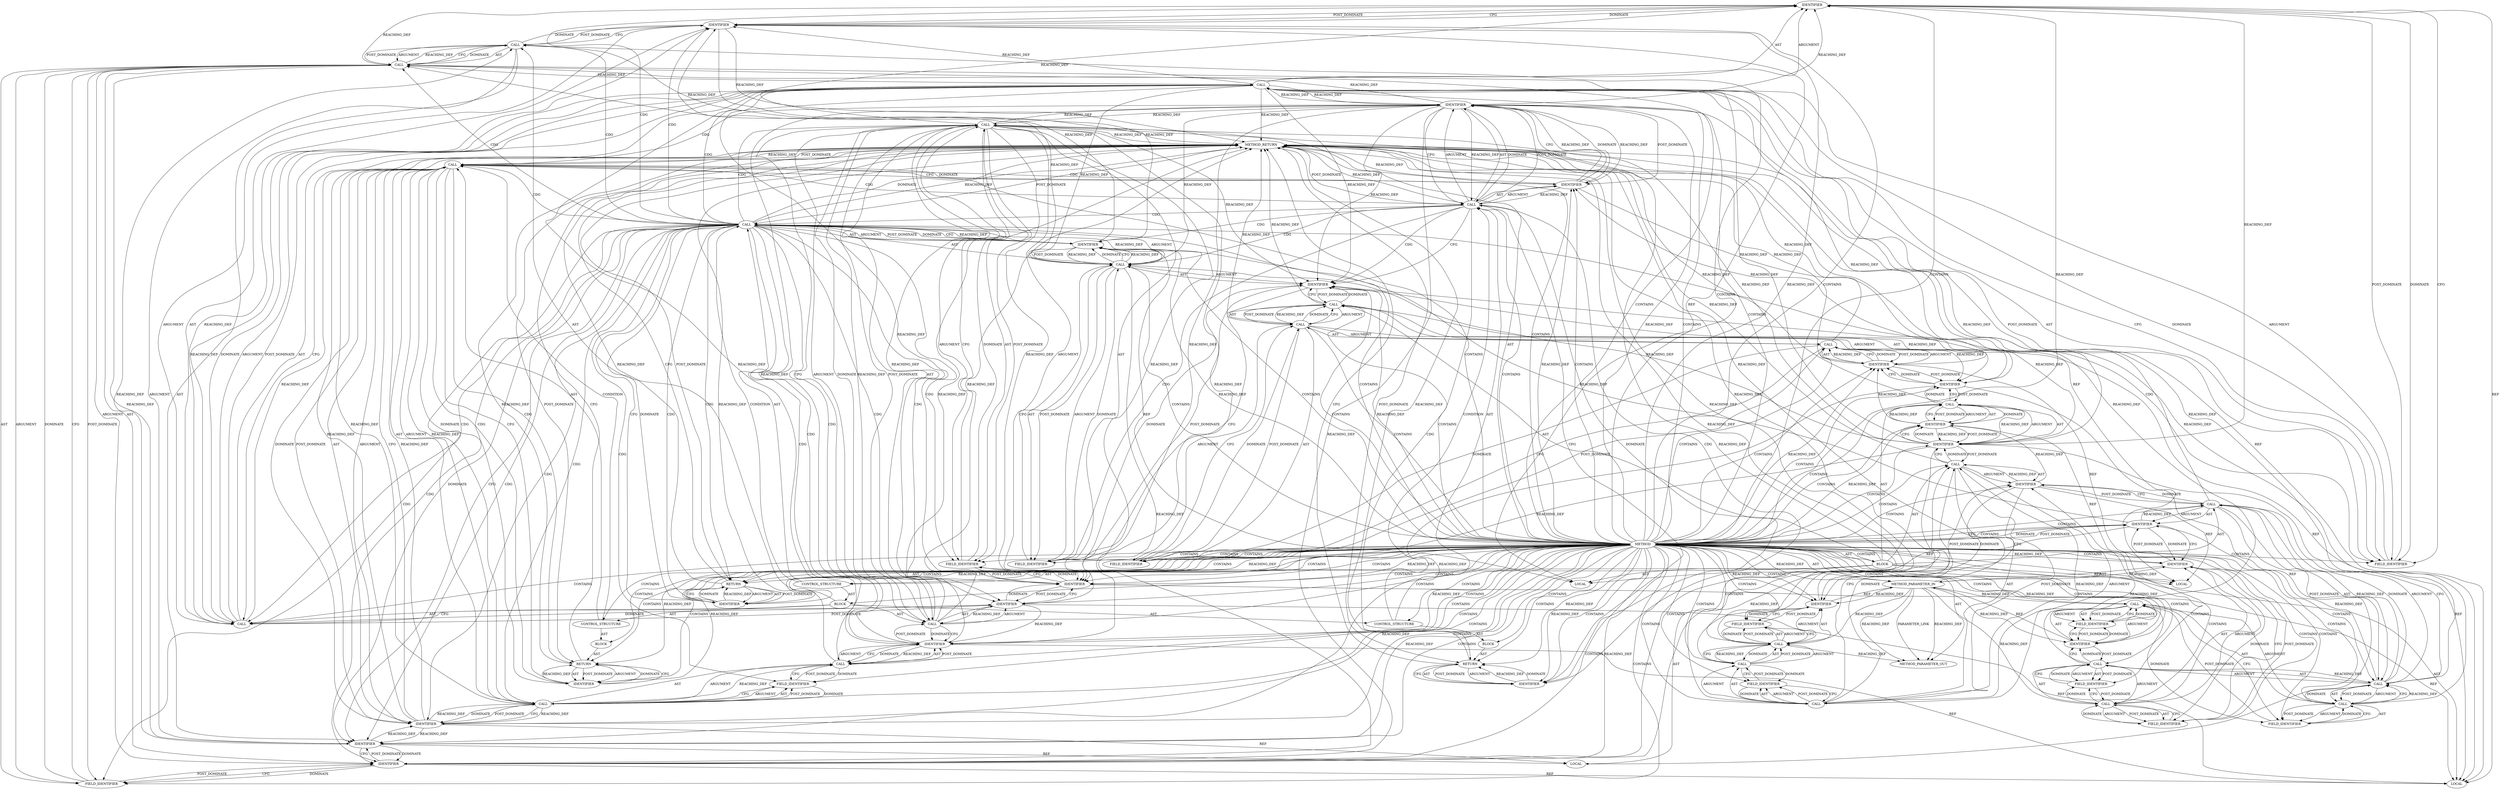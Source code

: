 digraph {
  9596 [label=IDENTIFIER ORDER=1 ARGUMENT_INDEX=1 CODE="skb" COLUMN_NUMBER=10 LINE_NUMBER=441 TYPE_FULL_NAME="sk_buff*" NAME="skb"]
  9602 [label=FIELD_IDENTIFIER ORDER=2 ARGUMENT_INDEX=2 CODE="next" COLUMN_NUMBER=9 LINE_NUMBER=442 CANONICAL_NAME="next"]
  9549 [label=IDENTIFIER ORDER=1 ARGUMENT_INDEX=1 CODE="len" COLUMN_NUMBER=15 LINE_NUMBER=428 TYPE_FULL_NAME="unsigned int" NAME="len"]
  9610 [label=BLOCK ORDER=2 ARGUMENT_INDEX=-1 CODE="<empty>" COLUMN_NUMBER=4 LINE_NUMBER=445 TYPE_FULL_NAME="void"]
  9557 [label=CALL ORDER=1 ARGUMENT_INDEX=1 CODE="strp->stm" COLUMN_NUMBER=40 METHOD_FULL_NAME="<operator>.indirectFieldAccess" LINE_NUMBER=428 TYPE_FULL_NAME="<empty>" DISPATCH_TYPE="STATIC_DISPATCH" SIGNATURE="" NAME="<operator>.indirectFieldAccess"]
  9561 [label=LOCAL ORDER=3 CODE="struct sk_buff* first" COLUMN_NUMBER=17 LINE_NUMBER=429 TYPE_FULL_NAME="sk_buff*" NAME="first"]
  9600 [label=CALL ORDER=2 ARGUMENT_INDEX=2 CODE="skb->next" COLUMN_NUMBER=9 METHOD_FULL_NAME="<operator>.indirectFieldAccess" LINE_NUMBER=442 TYPE_FULL_NAME="<empty>" DISPATCH_TYPE="STATIC_DISPATCH" SIGNATURE="" NAME="<operator>.indirectFieldAccess"]
  9608 [label=FIELD_IDENTIFIER ORDER=2 ARGUMENT_INDEX=2 CODE="seq" COLUMN_NUMBER=7 LINE_NUMBER=444 CANONICAL_NAME="seq"]
  9615 [label=IDENTIFIER ORDER=1 ARGUMENT_INDEX=1 CODE="first" COLUMN_NUMBER=25 LINE_NUMBER=446 TYPE_FULL_NAME="sk_buff*" NAME="first"]
  9546 [label=BLOCK ORDER=2 ARGUMENT_INDEX=-1 CODE="{
	unsigned int len = strp->stm.offset + strp->stm.full_len;
	struct sk_buff *first, *skb;
	u32 seq;

	first = skb_shinfo(strp->anchor)->frag_list;
	skb = first;
	seq = TCP_SKB_CB(first)->seq;

	/* Make sure there's no duplicate data in the queue,
	 * and the decrypted status matches.
	 */
	while (skb->len < len) {
		seq += skb->len;
		len -= skb->len;
		skb = skb->next;

		if (TCP_SKB_CB(skb)->seq != seq)
			return false;
		if (skb_cmp_decrypted(first, skb))
			return false;
	}

	return true;
}" COLUMN_NUMBER=1 LINE_NUMBER=427 TYPE_FULL_NAME="void"]
  9593 [label=CALL ORDER=2 ARGUMENT_INDEX=-1 CODE="len -= skb->len" COLUMN_NUMBER=3 METHOD_FULL_NAME="<operator>.assignmentMinus" LINE_NUMBER=441 TYPE_FULL_NAME="<empty>" DISPATCH_TYPE="STATIC_DISPATCH" SIGNATURE="" NAME="<operator>.assignmentMinus"]
  9590 [label=CALL ORDER=2 ARGUMENT_INDEX=2 CODE="skb->len" COLUMN_NUMBER=10 METHOD_FULL_NAME="<operator>.indirectFieldAccess" LINE_NUMBER=440 TYPE_FULL_NAME="<empty>" DISPATCH_TYPE="STATIC_DISPATCH" SIGNATURE="" NAME="<operator>.indirectFieldAccess"]
  9592 [label=FIELD_IDENTIFIER ORDER=2 ARGUMENT_INDEX=2 CODE="len" COLUMN_NUMBER=10 LINE_NUMBER=440 CANONICAL_NAME="len"]
  9559 [label=FIELD_IDENTIFIER ORDER=2 ARGUMENT_INDEX=2 CODE="stm" COLUMN_NUMBER=40 LINE_NUMBER=428 CANONICAL_NAME="stm"]
  9605 [label=CALL ORDER=1 ARGUMENT_INDEX=1 CODE="TCP_SKB_CB(skb)->seq" COLUMN_NUMBER=7 METHOD_FULL_NAME="<operator>.indirectFieldAccess" LINE_NUMBER=444 TYPE_FULL_NAME="<empty>" DISPATCH_TYPE="STATIC_DISPATCH" SIGNATURE="" NAME="<operator>.indirectFieldAccess"]
  9548 [label=CALL ORDER=2 ARGUMENT_INDEX=-1 CODE="len = strp->stm.offset + strp->stm.full_len" COLUMN_NUMBER=15 METHOD_FULL_NAME="<operator>.assignment" LINE_NUMBER=428 TYPE_FULL_NAME="<empty>" DISPATCH_TYPE="STATIC_DISPATCH" SIGNATURE="" NAME="<operator>.assignment"]
  9620 [label=RETURN ORDER=10 ARGUMENT_INDEX=-1 CODE="return true;" COLUMN_NUMBER=2 LINE_NUMBER=450]
  9544 [label=METHOD COLUMN_NUMBER=1 LINE_NUMBER=426 COLUMN_NUMBER_END=1 IS_EXTERNAL=false SIGNATURE="bool tls_strp_check_queue_ok (tls_strparser*)" NAME="tls_strp_check_queue_ok" AST_PARENT_TYPE="TYPE_DECL" AST_PARENT_FULL_NAME="tls_strp.c:<global>" ORDER=16 CODE="static bool tls_strp_check_queue_ok(struct tls_strparser *strp)
{
	unsigned int len = strp->stm.offset + strp->stm.full_len;
	struct sk_buff *first, *skb;
	u32 seq;

	first = skb_shinfo(strp->anchor)->frag_list;
	skb = first;
	seq = TCP_SKB_CB(first)->seq;

	/* Make sure there's no duplicate data in the queue,
	 * and the decrypted status matches.
	 */
	while (skb->len < len) {
		seq += skb->len;
		len -= skb->len;
		skb = skb->next;

		if (TCP_SKB_CB(skb)->seq != seq)
			return false;
		if (skb_cmp_decrypted(first, skb))
			return false;
	}

	return true;
}" FULL_NAME="tls_strp_check_queue_ok" LINE_NUMBER_END=451 FILENAME="tls_strp.c"]
  9578 [label=CALL ORDER=1 ARGUMENT_INDEX=1 CODE="TCP_SKB_CB(first)" COLUMN_NUMBER=8 METHOD_FULL_NAME="TCP_SKB_CB" LINE_NUMBER=434 TYPE_FULL_NAME="<empty>" DISPATCH_TYPE="STATIC_DISPATCH" SIGNATURE="" NAME="TCP_SKB_CB"]
  9609 [label=IDENTIFIER ORDER=2 ARGUMENT_INDEX=2 CODE="seq" COLUMN_NUMBER=31 LINE_NUMBER=444 TYPE_FULL_NAME="u32" NAME="seq"]
  9601 [label=IDENTIFIER ORDER=1 ARGUMENT_INDEX=1 CODE="skb" COLUMN_NUMBER=9 LINE_NUMBER=442 TYPE_FULL_NAME="sk_buff*" NAME="skb"]
  9577 [label=CALL ORDER=2 ARGUMENT_INDEX=2 CODE="TCP_SKB_CB(first)->seq" COLUMN_NUMBER=8 METHOD_FULL_NAME="<operator>.indirectFieldAccess" LINE_NUMBER=434 TYPE_FULL_NAME="<empty>" DISPATCH_TYPE="STATIC_DISPATCH" SIGNATURE="" NAME="<operator>.indirectFieldAccess"]
  9571 [label=FIELD_IDENTIFIER ORDER=2 ARGUMENT_INDEX=2 CODE="frag_list" COLUMN_NUMBER=10 LINE_NUMBER=432 CANONICAL_NAME="frag_list"]
  9569 [label=IDENTIFIER ORDER=1 ARGUMENT_INDEX=1 CODE="strp" COLUMN_NUMBER=21 LINE_NUMBER=432 TYPE_FULL_NAME="tls_strparser*" NAME="strp"]
  9567 [label=CALL ORDER=1 ARGUMENT_INDEX=1 CODE="skb_shinfo(strp->anchor)" COLUMN_NUMBER=10 METHOD_FULL_NAME="skb_shinfo" LINE_NUMBER=432 TYPE_FULL_NAME="<empty>" DISPATCH_TYPE="STATIC_DISPATCH" SIGNATURE="" NAME="skb_shinfo"]
  9598 [label=CALL ORDER=3 ARGUMENT_INDEX=-1 CODE="skb = skb->next" COLUMN_NUMBER=3 METHOD_FULL_NAME="<operator>.assignment" LINE_NUMBER=442 TYPE_FULL_NAME="<empty>" DISPATCH_TYPE="STATIC_DISPATCH" SIGNATURE="" NAME="<operator>.assignment"]
  9576 [label=IDENTIFIER ORDER=1 ARGUMENT_INDEX=1 CODE="seq" COLUMN_NUMBER=2 LINE_NUMBER=434 TYPE_FULL_NAME="u32" NAME="seq"]
  9606 [label=CALL ORDER=1 ARGUMENT_INDEX=1 CODE="TCP_SKB_CB(skb)" COLUMN_NUMBER=7 METHOD_FULL_NAME="TCP_SKB_CB" LINE_NUMBER=444 TYPE_FULL_NAME="<empty>" DISPATCH_TYPE="STATIC_DISPATCH" SIGNATURE="" NAME="TCP_SKB_CB"]
  9563 [label=LOCAL ORDER=5 CODE="u32 seq" COLUMN_NUMBER=6 LINE_NUMBER=430 TYPE_FULL_NAME="u32" NAME="seq"]
  9575 [label=CALL ORDER=8 ARGUMENT_INDEX=-1 CODE="seq = TCP_SKB_CB(first)->seq" COLUMN_NUMBER=2 METHOD_FULL_NAME="<operator>.assignment" LINE_NUMBER=434 TYPE_FULL_NAME="<empty>" DISPATCH_TYPE="STATIC_DISPATCH" SIGNATURE="" NAME="<operator>.assignment"]
  9617 [label=BLOCK ORDER=2 ARGUMENT_INDEX=-1 CODE="<empty>" COLUMN_NUMBER=4 LINE_NUMBER=447 TYPE_FULL_NAME="void"]
  9580 [label=FIELD_IDENTIFIER ORDER=2 ARGUMENT_INDEX=2 CODE="seq" COLUMN_NUMBER=8 LINE_NUMBER=434 CANONICAL_NAME="seq"]
  9607 [label=IDENTIFIER ORDER=1 ARGUMENT_INDEX=1 CODE="skb" COLUMN_NUMBER=18 LINE_NUMBER=444 TYPE_FULL_NAME="sk_buff*" NAME="skb"]
  9581 [label=CONTROL_STRUCTURE CONTROL_STRUCTURE_TYPE="WHILE" ORDER=9 PARSER_TYPE_NAME="<empty>" ARGUMENT_INDEX=-1 CODE="while (skb->len < len)" COLUMN_NUMBER=2 LINE_NUMBER=439]
  9565 [label=IDENTIFIER ORDER=1 ARGUMENT_INDEX=1 CODE="first" COLUMN_NUMBER=2 LINE_NUMBER=432 TYPE_FULL_NAME="sk_buff*" NAME="first"]
  9555 [label=FIELD_IDENTIFIER ORDER=2 ARGUMENT_INDEX=2 CODE="offset" COLUMN_NUMBER=21 LINE_NUMBER=428 CANONICAL_NAME="offset"]
  9612 [label=IDENTIFIER ORDER=1 ARGUMENT_INDEX=-1 CODE="false" COLUMN_NUMBER=11 LINE_NUMBER=445 TYPE_FULL_NAME="ANY" NAME="false"]
  9554 [label=FIELD_IDENTIFIER ORDER=2 ARGUMENT_INDEX=2 CODE="stm" COLUMN_NUMBER=21 LINE_NUMBER=428 CANONICAL_NAME="stm"]
  9591 [label=IDENTIFIER ORDER=1 ARGUMENT_INDEX=1 CODE="skb" COLUMN_NUMBER=10 LINE_NUMBER=440 TYPE_FULL_NAME="sk_buff*" NAME="skb"]
  9564 [label=CALL ORDER=6 ARGUMENT_INDEX=-1 CODE="first = skb_shinfo(strp->anchor)->frag_list" COLUMN_NUMBER=2 METHOD_FULL_NAME="<operator>.assignment" LINE_NUMBER=432 TYPE_FULL_NAME="<empty>" DISPATCH_TYPE="STATIC_DISPATCH" SIGNATURE="" NAME="<operator>.assignment"]
  9551 [label=CALL ORDER=1 ARGUMENT_INDEX=1 CODE="strp->stm.offset" COLUMN_NUMBER=21 METHOD_FULL_NAME="<operator>.fieldAccess" LINE_NUMBER=428 TYPE_FULL_NAME="<empty>" DISPATCH_TYPE="STATIC_DISPATCH" SIGNATURE="" NAME="<operator>.fieldAccess"]
  9560 [label=FIELD_IDENTIFIER ORDER=2 ARGUMENT_INDEX=2 CODE="full_len" COLUMN_NUMBER=40 LINE_NUMBER=428 CANONICAL_NAME="full_len"]
  9566 [label=CALL ORDER=2 ARGUMENT_INDEX=2 CODE="skb_shinfo(strp->anchor)->frag_list" COLUMN_NUMBER=10 METHOD_FULL_NAME="<operator>.indirectFieldAccess" LINE_NUMBER=432 TYPE_FULL_NAME="<empty>" DISPATCH_TYPE="STATIC_DISPATCH" SIGNATURE="" NAME="<operator>.indirectFieldAccess"]
  9604 [label=CALL ORDER=1 ARGUMENT_INDEX=-1 CODE="TCP_SKB_CB(skb)->seq != seq" COLUMN_NUMBER=7 METHOD_FULL_NAME="<operator>.notEquals" LINE_NUMBER=444 TYPE_FULL_NAME="<empty>" DISPATCH_TYPE="STATIC_DISPATCH" SIGNATURE="" NAME="<operator>.notEquals"]
  9599 [label=IDENTIFIER ORDER=1 ARGUMENT_INDEX=1 CODE="skb" COLUMN_NUMBER=3 LINE_NUMBER=442 TYPE_FULL_NAME="sk_buff*" NAME="skb"]
  9558 [label=IDENTIFIER ORDER=1 ARGUMENT_INDEX=1 CODE="strp" COLUMN_NUMBER=40 LINE_NUMBER=428 TYPE_FULL_NAME="tls_strparser*" NAME="strp"]
  9589 [label=IDENTIFIER ORDER=1 ARGUMENT_INDEX=1 CODE="seq" COLUMN_NUMBER=3 LINE_NUMBER=440 TYPE_FULL_NAME="u32" NAME="seq"]
  9585 [label=FIELD_IDENTIFIER ORDER=2 ARGUMENT_INDEX=2 CODE="len" COLUMN_NUMBER=9 LINE_NUMBER=439 CANONICAL_NAME="len"]
  9611 [label=RETURN ORDER=1 ARGUMENT_INDEX=1 CODE="return false;" COLUMN_NUMBER=4 LINE_NUMBER=445]
  9545 [label=METHOD_PARAMETER_IN ORDER=1 CODE="struct tls_strparser *strp" IS_VARIADIC=false COLUMN_NUMBER=37 LINE_NUMBER=426 TYPE_FULL_NAME="tls_strparser*" EVALUATION_STRATEGY="BY_VALUE" INDEX=1 NAME="strp"]
  9584 [label=IDENTIFIER ORDER=1 ARGUMENT_INDEX=1 CODE="skb" COLUMN_NUMBER=9 LINE_NUMBER=439 TYPE_FULL_NAME="sk_buff*" NAME="skb"]
  9587 [label=BLOCK ORDER=2 ARGUMENT_INDEX=-1 CODE="{
		seq += skb->len;
		len -= skb->len;
		skb = skb->next;

		if (TCP_SKB_CB(skb)->seq != seq)
			return false;
		if (skb_cmp_decrypted(first, skb))
			return false;
	}" COLUMN_NUMBER=25 LINE_NUMBER=439 TYPE_FULL_NAME="void"]
  9572 [label=CALL ORDER=7 ARGUMENT_INDEX=-1 CODE="skb = first" COLUMN_NUMBER=2 METHOD_FULL_NAME="<operator>.assignment" LINE_NUMBER=433 TYPE_FULL_NAME="<empty>" DISPATCH_TYPE="STATIC_DISPATCH" SIGNATURE="" NAME="<operator>.assignment"]
  9614 [label=CALL ORDER=1 ARGUMENT_INDEX=-1 CODE="skb_cmp_decrypted(first, skb)" COLUMN_NUMBER=7 METHOD_FULL_NAME="skb_cmp_decrypted" LINE_NUMBER=446 TYPE_FULL_NAME="<empty>" DISPATCH_TYPE="STATIC_DISPATCH" SIGNATURE="" NAME="skb_cmp_decrypted"]
  9583 [label=CALL ORDER=1 ARGUMENT_INDEX=1 CODE="skb->len" COLUMN_NUMBER=9 METHOD_FULL_NAME="<operator>.indirectFieldAccess" LINE_NUMBER=439 TYPE_FULL_NAME="<empty>" DISPATCH_TYPE="STATIC_DISPATCH" SIGNATURE="" NAME="<operator>.indirectFieldAccess"]
  9573 [label=IDENTIFIER ORDER=1 ARGUMENT_INDEX=1 CODE="skb" COLUMN_NUMBER=2 LINE_NUMBER=433 TYPE_FULL_NAME="sk_buff*" NAME="skb"]
  9547 [label=LOCAL ORDER=1 CODE="unsigned int len" COLUMN_NUMBER=15 LINE_NUMBER=428 TYPE_FULL_NAME="unsigned int" NAME="len"]
  9594 [label=IDENTIFIER ORDER=1 ARGUMENT_INDEX=1 CODE="len" COLUMN_NUMBER=3 LINE_NUMBER=441 TYPE_FULL_NAME="unsigned int" NAME="len"]
  9618 [label=RETURN ORDER=1 ARGUMENT_INDEX=1 CODE="return false;" COLUMN_NUMBER=4 LINE_NUMBER=447]
  9553 [label=IDENTIFIER ORDER=1 ARGUMENT_INDEX=1 CODE="strp" COLUMN_NUMBER=21 LINE_NUMBER=428 TYPE_FULL_NAME="tls_strparser*" NAME="strp"]
  9579 [label=IDENTIFIER ORDER=1 ARGUMENT_INDEX=1 CODE="first" COLUMN_NUMBER=19 LINE_NUMBER=434 TYPE_FULL_NAME="sk_buff*" NAME="first"]
  9570 [label=FIELD_IDENTIFIER ORDER=2 ARGUMENT_INDEX=2 CODE="anchor" COLUMN_NUMBER=21 LINE_NUMBER=432 CANONICAL_NAME="anchor"]
  9552 [label=CALL ORDER=1 ARGUMENT_INDEX=1 CODE="strp->stm" COLUMN_NUMBER=21 METHOD_FULL_NAME="<operator>.indirectFieldAccess" LINE_NUMBER=428 TYPE_FULL_NAME="<empty>" DISPATCH_TYPE="STATIC_DISPATCH" SIGNATURE="" NAME="<operator>.indirectFieldAccess"]
  9586 [label=IDENTIFIER ORDER=2 ARGUMENT_INDEX=2 CODE="len" COLUMN_NUMBER=20 LINE_NUMBER=439 TYPE_FULL_NAME="unsigned int" NAME="len"]
  9595 [label=CALL ORDER=2 ARGUMENT_INDEX=2 CODE="skb->len" COLUMN_NUMBER=10 METHOD_FULL_NAME="<operator>.indirectFieldAccess" LINE_NUMBER=441 TYPE_FULL_NAME="<empty>" DISPATCH_TYPE="STATIC_DISPATCH" SIGNATURE="" NAME="<operator>.indirectFieldAccess"]
  9597 [label=FIELD_IDENTIFIER ORDER=2 ARGUMENT_INDEX=2 CODE="len" COLUMN_NUMBER=10 LINE_NUMBER=441 CANONICAL_NAME="len"]
  9621 [label=IDENTIFIER ORDER=1 ARGUMENT_INDEX=-1 CODE="true" COLUMN_NUMBER=9 LINE_NUMBER=450 TYPE_FULL_NAME="ANY" NAME="true"]
  9619 [label=IDENTIFIER ORDER=1 ARGUMENT_INDEX=-1 CODE="false" COLUMN_NUMBER=11 LINE_NUMBER=447 TYPE_FULL_NAME="ANY" NAME="false"]
  9568 [label=CALL ORDER=1 ARGUMENT_INDEX=1 CODE="strp->anchor" COLUMN_NUMBER=21 METHOD_FULL_NAME="<operator>.indirectFieldAccess" LINE_NUMBER=432 TYPE_FULL_NAME="<empty>" DISPATCH_TYPE="STATIC_DISPATCH" SIGNATURE="" NAME="<operator>.indirectFieldAccess"]
  9613 [label=CONTROL_STRUCTURE CONTROL_STRUCTURE_TYPE="IF" ORDER=5 PARSER_TYPE_NAME="CASTIfStatement" ARGUMENT_INDEX=-1 CODE="if (skb_cmp_decrypted(first, skb))" COLUMN_NUMBER=3 LINE_NUMBER=446]
  9622 [label=METHOD_RETURN ORDER=3 CODE="RET" COLUMN_NUMBER=1 LINE_NUMBER=426 TYPE_FULL_NAME="bool" EVALUATION_STRATEGY="BY_VALUE"]
  9582 [label=CALL ORDER=1 ARGUMENT_INDEX=-1 CODE="skb->len < len" COLUMN_NUMBER=9 METHOD_FULL_NAME="<operator>.lessThan" LINE_NUMBER=439 TYPE_FULL_NAME="<empty>" DISPATCH_TYPE="STATIC_DISPATCH" SIGNATURE="" NAME="<operator>.lessThan"]
  9574 [label=IDENTIFIER ORDER=2 ARGUMENT_INDEX=2 CODE="first" COLUMN_NUMBER=8 LINE_NUMBER=433 TYPE_FULL_NAME="sk_buff*" NAME="first"]
  9562 [label=LOCAL ORDER=4 CODE="struct sk_buff* skb" COLUMN_NUMBER=25 LINE_NUMBER=429 TYPE_FULL_NAME="sk_buff*" NAME="skb"]
  9556 [label=CALL ORDER=2 ARGUMENT_INDEX=2 CODE="strp->stm.full_len" COLUMN_NUMBER=40 METHOD_FULL_NAME="<operator>.fieldAccess" LINE_NUMBER=428 TYPE_FULL_NAME="<empty>" DISPATCH_TYPE="STATIC_DISPATCH" SIGNATURE="" NAME="<operator>.fieldAccess"]
  9616 [label=IDENTIFIER ORDER=2 ARGUMENT_INDEX=2 CODE="skb" COLUMN_NUMBER=32 LINE_NUMBER=446 TYPE_FULL_NAME="sk_buff*" NAME="skb"]
  21533 [label=METHOD_PARAMETER_OUT ORDER=1 CODE="struct tls_strparser *strp" IS_VARIADIC=false COLUMN_NUMBER=37 LINE_NUMBER=426 TYPE_FULL_NAME="tls_strparser*" EVALUATION_STRATEGY="BY_VALUE" INDEX=1 NAME="strp"]
  9603 [label=CONTROL_STRUCTURE CONTROL_STRUCTURE_TYPE="IF" ORDER=4 PARSER_TYPE_NAME="CASTIfStatement" ARGUMENT_INDEX=-1 CODE="if (TCP_SKB_CB(skb)->seq != seq)" COLUMN_NUMBER=3 LINE_NUMBER=444]
  9550 [label=CALL ORDER=2 ARGUMENT_INDEX=2 CODE="strp->stm.offset + strp->stm.full_len" COLUMN_NUMBER=21 METHOD_FULL_NAME="<operator>.addition" LINE_NUMBER=428 TYPE_FULL_NAME="<empty>" DISPATCH_TYPE="STATIC_DISPATCH" SIGNATURE="" NAME="<operator>.addition"]
  9588 [label=CALL ORDER=1 ARGUMENT_INDEX=-1 CODE="seq += skb->len" COLUMN_NUMBER=3 METHOD_FULL_NAME="<operator>.assignmentPlus" LINE_NUMBER=440 TYPE_FULL_NAME="<empty>" DISPATCH_TYPE="STATIC_DISPATCH" SIGNATURE="" NAME="<operator>.assignmentPlus"]
  9591 -> 9589 [label=POST_DOMINATE ]
  9582 -> 9598 [label=CDG ]
  9607 -> 9606 [label=CFG ]
  9589 -> 9588 [label=REACHING_DEF VARIABLE="seq"]
  9544 -> 9590 [label=CONTAINS ]
  9593 -> 9595 [label=ARGUMENT ]
  9587 -> 9593 [label=AST ]
  9544 -> 9545 [label=REACHING_DEF VARIABLE=""]
  9582 -> 9606 [label=CDG ]
  9579 -> 9622 [label=REACHING_DEF VARIABLE="first"]
  9572 -> 9576 [label=DOMINATE ]
  9607 -> 9606 [label=DOMINATE ]
  9616 -> 9583 [label=REACHING_DEF VARIABLE="skb"]
  9546 -> 9562 [label=AST ]
  9618 -> 9622 [label=REACHING_DEF VARIABLE="<RET>"]
  9577 -> 9576 [label=REACHING_DEF VARIABLE="TCP_SKB_CB(first)->seq"]
  9604 -> 9616 [label=CDG ]
  9544 -> 9582 [label=CONTAINS ]
  9582 -> 9593 [label=CDG ]
  9589 -> 9563 [label=REF ]
  9544 -> 9546 [label=AST ]
  9593 -> 9594 [label=ARGUMENT ]
  9600 -> 9602 [label=AST ]
  9587 -> 9603 [label=AST ]
  9608 -> 9606 [label=POST_DOMINATE ]
  9544 -> 9611 [label=REACHING_DEF VARIABLE=""]
  9600 -> 9622 [label=REACHING_DEF VARIABLE="skb->next"]
  9557 -> 9559 [label=ARGUMENT ]
  9553 -> 9545 [label=REF ]
  9583 -> 9584 [label=AST ]
  9551 -> 9552 [label=ARGUMENT ]
  9544 -> 9598 [label=CONTAINS ]
  9544 -> 9620 [label=CONTAINS ]
  9551 -> 9558 [label=CFG ]
  9569 -> 9545 [label=REF ]
  9614 -> 9583 [label=CDG ]
  9568 -> 9570 [label=POST_DOMINATE ]
  9544 -> 9613 [label=CONTAINS ]
  9616 -> 9614 [label=CFG ]
  9584 -> 9575 [label=POST_DOMINATE ]
  9589 -> 9591 [label=CFG ]
  9567 -> 9568 [label=AST ]
  9600 -> 9602 [label=POST_DOMINATE ]
  9566 -> 9564 [label=CFG ]
  9602 -> 9600 [label=CFG ]
  9582 -> 9600 [label=CDG ]
  9598 -> 9600 [label=AST ]
  9611 -> 9612 [label=AST ]
  9553 -> 9549 [label=POST_DOMINATE ]
  9544 -> 9622 [label=AST ]
  9544 -> 9606 [label=CONTAINS ]
  9580 -> 9578 [label=POST_DOMINATE ]
  9578 -> 9579 [label=POST_DOMINATE ]
  9604 -> 9609 [label=POST_DOMINATE ]
  9555 -> 9551 [label=CFG ]
  9590 -> 9596 [label=REACHING_DEF VARIABLE="skb->len"]
  9594 -> 9547 [label=REF ]
  9600 -> 9598 [label=CFG ]
  9579 -> 9561 [label=REF ]
  9583 -> 9586 [label=DOMINATE ]
  9577 -> 9575 [label=REACHING_DEF VARIABLE="TCP_SKB_CB(first)->seq"]
  9582 -> 9594 [label=CDG ]
  9615 -> 9616 [label=CFG ]
  9582 -> 9609 [label=CDG ]
  9596 -> 9594 [label=POST_DOMINATE ]
  9582 -> 9590 [label=CDG ]
  9568 -> 9567 [label=CFG ]
  9582 -> 9586 [label=POST_DOMINATE ]
  9575 -> 9576 [label=AST ]
  9606 -> 9608 [label=CFG ]
  9573 -> 9590 [label=REACHING_DEF VARIABLE="skb"]
  9603 -> 9604 [label=AST ]
  9618 -> 9619 [label=AST ]
  9544 -> 9593 [label=CONTAINS ]
  9595 -> 9597 [label=ARGUMENT ]
  9544 -> 9619 [label=CONTAINS ]
  9594 -> 9593 [label=REACHING_DEF VARIABLE="len"]
  9591 -> 9592 [label=CFG ]
  9600 -> 9601 [label=ARGUMENT ]
  9583 -> 9584 [label=ARGUMENT ]
  9557 -> 9559 [label=AST ]
  9548 -> 9550 [label=POST_DOMINATE ]
  9584 -> 9585 [label=DOMINATE ]
  9590 -> 9588 [label=REACHING_DEF VARIABLE="skb->len"]
  9557 -> 9558 [label=ARGUMENT ]
  9564 -> 9566 [label=AST ]
  9568 -> 9569 [label=AST ]
  9612 -> 9611 [label=DOMINATE ]
  9544 -> 9586 [label=CONTAINS ]
  9544 -> 9609 [label=CONTAINS ]
  9588 -> 9622 [label=REACHING_DEF VARIABLE="seq += skb->len"]
  9544 -> 9595 [label=CONTAINS ]
  9613 -> 9614 [label=AST ]
  9579 -> 9615 [label=REACHING_DEF VARIABLE="first"]
  9600 -> 9598 [label=DOMINATE ]
  9548 -> 9549 [label=ARGUMENT ]
  9616 -> 9600 [label=REACHING_DEF VARIABLE="skb"]
  9622 -> 9618 [label=POST_DOMINATE ]
  9554 -> 9552 [label=CFG ]
  9579 -> 9578 [label=REACHING_DEF VARIABLE="first"]
  9564 -> 9566 [label=POST_DOMINATE ]
  9578 -> 9622 [label=REACHING_DEF VARIABLE="TCP_SKB_CB(first)"]
  9621 -> 9620 [label=CFG ]
  9576 -> 9563 [label=REF ]
  9607 -> 9562 [label=REF ]
  9576 -> 9579 [label=CFG ]
  9589 -> 9591 [label=DOMINATE ]
  9614 -> 9586 [label=CDG ]
  9582 -> 9622 [label=REACHING_DEF VARIABLE="skb->len < len"]
  9583 -> 9586 [label=CFG ]
  9544 -> 9567 [label=CONTAINS ]
  9614 -> 9585 [label=CDG ]
  9578 -> 9579 [label=ARGUMENT ]
  9577 -> 9580 [label=POST_DOMINATE ]
  9548 -> 9565 [label=CFG ]
  9585 -> 9583 [label=DOMINATE ]
  9590 -> 9591 [label=ARGUMENT ]
  9560 -> 9557 [label=POST_DOMINATE ]
  9567 -> 9622 [label=REACHING_DEF VARIABLE="skb_shinfo(strp->anchor)"]
  9601 -> 9599 [label=POST_DOMINATE ]
  9544 -> 9564 [label=CONTAINS ]
  9546 -> 9561 [label=AST ]
  9556 -> 9557 [label=AST ]
  9590 -> 9588 [label=CFG ]
  9598 -> 9599 [label=ARGUMENT ]
  9581 -> 9582 [label=CONDITION ]
  9582 -> 9595 [label=CDG ]
  9569 -> 9565 [label=POST_DOMINATE ]
  9582 -> 9621 [label=CFG ]
  9544 -> 21533 [label=AST ]
  9572 -> 9574 [label=POST_DOMINATE ]
  9566 -> 9564 [label=DOMINATE ]
  9556 -> 9560 [label=AST ]
  9544 -> 9559 [label=CONTAINS ]
  9586 -> 9582 [label=DOMINATE ]
  9578 -> 9580 [label=CFG ]
  9582 -> 9589 [label=DOMINATE ]
  9616 -> 9614 [label=REACHING_DEF VARIABLE="skb"]
  9556 -> 9560 [label=ARGUMENT ]
  9544 -> 9576 [label=CONTAINS ]
  9597 -> 9596 [label=POST_DOMINATE ]
  9544 -> 9555 [label=CONTAINS ]
  9544 -> 9574 [label=REACHING_DEF VARIABLE=""]
  9581 -> 9587 [label=AST ]
  9613 -> 9614 [label=CONDITION ]
  9544 -> 9596 [label=REACHING_DEF VARIABLE=""]
  9544 -> 9569 [label=CONTAINS ]
  9550 -> 9622 [label=REACHING_DEF VARIABLE="strp->stm.offset + strp->stm.full_len"]
  9605 -> 9606 [label=ARGUMENT ]
  9544 -> 9592 [label=CONTAINS ]
  9600 -> 9616 [label=REACHING_DEF VARIABLE="skb->next"]
  9545 -> 21533 [label=REACHING_DEF VARIABLE="strp"]
  9545 -> 21533 [label=REACHING_DEF VARIABLE="strp"]
  9548 -> 9565 [label=DOMINATE ]
  9572 -> 9622 [label=REACHING_DEF VARIABLE="skb = first"]
  9544 -> 9548 [label=CONTAINS ]
  9544 -> 9554 [label=CONTAINS ]
  9596 -> 9597 [label=DOMINATE ]
  9600 -> 9591 [label=REACHING_DEF VARIABLE="skb->next"]
  9605 -> 9609 [label=DOMINATE ]
  9545 -> 9568 [label=REACHING_DEF VARIABLE="strp"]
  9564 -> 9573 [label=CFG ]
  9614 -> 9618 [label=CDG ]
  9596 -> 9597 [label=CFG ]
  9573 -> 9574 [label=CFG ]
  9604 -> 9605 [label=ARGUMENT ]
  9544 -> 9597 [label=CONTAINS ]
  9622 -> 9620 [label=POST_DOMINATE ]
  9552 -> 9554 [label=AST ]
  9546 -> 9563 [label=AST ]
  9545 -> 9552 [label=REACHING_DEF VARIABLE="strp"]
  9595 -> 9601 [label=REACHING_DEF VARIABLE="skb->len"]
  9605 -> 9609 [label=CFG ]
  9574 -> 9573 [label=POST_DOMINATE ]
  9614 -> 9616 [label=ARGUMENT ]
  9582 -> 9605 [label=CDG ]
  9579 -> 9578 [label=CFG ]
  9544 -> 9621 [label=REACHING_DEF VARIABLE=""]
  9549 -> 9548 [label=REACHING_DEF VARIABLE="len"]
  9601 -> 9602 [label=DOMINATE ]
  9546 -> 9581 [label=AST ]
  9577 -> 9580 [label=AST ]
  9594 -> 9588 [label=POST_DOMINATE ]
  9545 -> 9569 [label=REACHING_DEF VARIABLE="strp"]
  9582 -> 9597 [label=CDG ]
  9621 -> 9620 [label=DOMINATE ]
  9583 -> 9585 [label=AST ]
  9556 -> 9550 [label=CFG ]
  9619 -> 9618 [label=REACHING_DEF VARIABLE="false"]
  9544 -> 9616 [label=CONTAINS ]
  9573 -> 9596 [label=REACHING_DEF VARIABLE="skb"]
  9595 -> 9583 [label=REACHING_DEF VARIABLE="skb->len"]
  9555 -> 9552 [label=POST_DOMINATE ]
  9604 -> 9622 [label=REACHING_DEF VARIABLE="TCP_SKB_CB(skb)->seq != seq"]
  9594 -> 9586 [label=REACHING_DEF VARIABLE="len"]
  9622 -> 9614 [label=POST_DOMINATE ]
  9612 -> 9611 [label=CFG ]
  9554 -> 9553 [label=POST_DOMINATE ]
  9544 -> 9549 [label=DOMINATE ]
  9568 -> 21533 [label=REACHING_DEF VARIABLE="strp->anchor"]
  9549 -> 9553 [label=CFG ]
  9598 -> 9599 [label=AST ]
  9569 -> 9570 [label=DOMINATE ]
  9619 -> 9618 [label=DOMINATE ]
  9552 -> 9554 [label=ARGUMENT ]
  9590 -> 9591 [label=AST ]
  9544 -> 9605 [label=CONTAINS ]
  9544 -> 9571 [label=CONTAINS ]
  9551 -> 9552 [label=AST ]
  9550 -> 9556 [label=ARGUMENT ]
  9545 -> 9557 [label=REACHING_DEF VARIABLE="strp"]
  9544 -> 9616 [label=REACHING_DEF VARIABLE=""]
  9597 -> 9595 [label=CFG ]
  9566 -> 9571 [label=AST ]
  9544 -> 9551 [label=CONTAINS ]
  9544 -> 9565 [label=CONTAINS ]
  9544 -> 9603 [label=CONTAINS ]
  9614 -> 9615 [label=AST ]
  9605 -> 9609 [label=REACHING_DEF VARIABLE="TCP_SKB_CB(skb)->seq"]
  9549 -> 9544 [label=POST_DOMINATE ]
  9546 -> 9548 [label=AST ]
  9588 -> 9594 [label=CFG ]
  9573 -> 9574 [label=DOMINATE ]
  9590 -> 9592 [label=POST_DOMINATE ]
  9559 -> 9558 [label=POST_DOMINATE ]
  9606 -> 9607 [label=AST ]
  9544 -> 9570 [label=CONTAINS ]
  9595 -> 9593 [label=DOMINATE ]
  9544 -> 9587 [label=CONTAINS ]
  9566 -> 9567 [label=ARGUMENT ]
  9587 -> 9598 [label=AST ]
  9577 -> 9622 [label=REACHING_DEF VARIABLE="TCP_SKB_CB(first)->seq"]
  9556 -> 9550 [label=REACHING_DEF VARIABLE="strp->stm.full_len"]
  9544 -> 9607 [label=REACHING_DEF VARIABLE=""]
  9546 -> 9547 [label=AST ]
  9572 -> 9573 [label=AST ]
  9551 -> 9550 [label=REACHING_DEF VARIABLE="strp->stm.offset"]
  9566 -> 9567 [label=AST ]
  9544 -> 9586 [label=REACHING_DEF VARIABLE=""]
  9582 -> 9583 [label=AST ]
  9558 -> 9559 [label=DOMINATE ]
  9551 -> 9555 [label=ARGUMENT ]
  9599 -> 9601 [label=CFG ]
  9544 -> 9601 [label=CONTAINS ]
  9616 -> 9590 [label=REACHING_DEF VARIABLE="skb"]
  9544 -> 9615 [label=REACHING_DEF VARIABLE=""]
  9573 -> 9583 [label=REACHING_DEF VARIABLE="skb"]
  9611 -> 9622 [label=REACHING_DEF VARIABLE="<RET>"]
  9544 -> 9585 [label=CONTAINS ]
  9546 -> 9564 [label=AST ]
  9579 -> 9576 [label=POST_DOMINATE ]
  9544 -> 9575 [label=CONTAINS ]
  9559 -> 9557 [label=CFG ]
  9583 -> 9582 [label=REACHING_DEF VARIABLE="skb->len"]
  9544 -> 9591 [label=REACHING_DEF VARIABLE=""]
  9564 -> 9566 [label=ARGUMENT ]
  9544 -> 9546 [label=CONTAINS ]
  9568 -> 9570 [label=AST ]
  9604 -> 9612 [label=CFG ]
  9544 -> 9611 [label=CONTAINS ]
  9599 -> 9562 [label=REF ]
  9584 -> 9585 [label=CFG ]
  9565 -> 9574 [label=REACHING_DEF VARIABLE="first"]
  9572 -> 9574 [label=ARGUMENT ]
  9546 -> 9572 [label=AST ]
  9576 -> 9589 [label=REACHING_DEF VARIABLE="seq"]
  9577 -> 9575 [label=DOMINATE ]
  9587 -> 9588 [label=AST ]
  9548 -> 9622 [label=REACHING_DEF VARIABLE="len = strp->stm.offset + strp->stm.full_len"]
  9600 -> 9599 [label=REACHING_DEF VARIABLE="skb->next"]
  9600 -> 9599 [label=REACHING_DEF VARIABLE="skb->next"]
  9617 -> 9618 [label=AST ]
  9604 -> 9612 [label=DOMINATE ]
  9568 -> 9570 [label=ARGUMENT ]
  9604 -> 9609 [label=ARGUMENT ]
  9559 -> 9557 [label=DOMINATE ]
  9604 -> 9615 [label=CFG ]
  9598 -> 9600 [label=ARGUMENT ]
  9545 -> 21533 [label=PARAMETER_LINK ]
  9606 -> 9607 [label=POST_DOMINATE ]
  9544 -> 9600 [label=CONTAINS ]
  9605 -> 9608 [label=ARGUMENT ]
  9575 -> 9584 [label=DOMINATE ]
  9544 -> 9610 [label=CONTAINS ]
  9544 -> 9588 [label=CONTAINS ]
  9614 -> 9584 [label=CDG ]
  9578 -> 9579 [label=AST ]
  9604 -> 9605 [label=AST ]
  9575 -> 9584 [label=CFG ]
  9571 -> 9567 [label=POST_DOMINATE ]
  9544 -> 9553 [label=CONTAINS ]
  9600 -> 9602 [label=ARGUMENT ]
  9548 -> 9549 [label=AST ]
  9564 -> 9565 [label=AST ]
  9544 -> 9545 [label=AST ]
  9550 -> 9549 [label=REACHING_DEF VARIABLE="strp->stm.offset + strp->stm.full_len"]
  9588 -> 9590 [label=AST ]
  9544 -> 9566 [label=CONTAINS ]
  9560 -> 9556 [label=DOMINATE ]
  9544 -> 9553 [label=REACHING_DEF VARIABLE=""]
  9614 -> 9619 [label=DOMINATE ]
  9605 -> 9622 [label=REACHING_DEF VARIABLE="TCP_SKB_CB(skb)->seq"]
  9621 -> 9620 [label=REACHING_DEF VARIABLE="true"]
  9566 -> 9565 [label=REACHING_DEF VARIABLE="skb_shinfo(strp->anchor)->frag_list"]
  9588 -> 9590 [label=ARGUMENT ]
  9619 -> 9618 [label=CFG ]
  9599 -> 9601 [label=DOMINATE ]
  9614 -> 9582 [label=CDG ]
  9622 -> 9611 [label=POST_DOMINATE ]
  9568 -> 9622 [label=REACHING_DEF VARIABLE="strp->anchor"]
  9568 -> 9567 [label=REACHING_DEF VARIABLE="strp->anchor"]
  9611 -> 9612 [label=ARGUMENT ]
  9570 -> 9568 [label=CFG ]
  9544 -> 9596 [label=CONTAINS ]
  9564 -> 9573 [label=DOMINATE ]
  9616 -> 9615 [label=POST_DOMINATE ]
  9574 -> 9573 [label=REACHING_DEF VARIABLE="first"]
  9544 -> 9580 [label=CONTAINS ]
  9544 -> 9601 [label=REACHING_DEF VARIABLE=""]
  9616 -> 9584 [label=REACHING_DEF VARIABLE="skb"]
  9544 -> 9558 [label=REACHING_DEF VARIABLE=""]
  9610 -> 9611 [label=AST ]
  9576 -> 9575 [label=REACHING_DEF VARIABLE="seq"]
  9567 -> 9571 [label=DOMINATE ]
  9552 -> 9554 [label=POST_DOMINATE ]
  9583 -> 9591 [label=REACHING_DEF VARIABLE="skb->len"]
  9606 -> 9608 [label=DOMINATE ]
  9574 -> 9572 [label=DOMINATE ]
  9568 -> 9567 [label=DOMINATE ]
  9590 -> 9595 [label=REACHING_DEF VARIABLE="skb->len"]
  9544 -> 9614 [label=CONTAINS ]
  9549 -> 9547 [label=REF ]
  9582 -> 9608 [label=CDG ]
  9551 -> 9558 [label=DOMINATE ]
  9567 -> 9568 [label=POST_DOMINATE ]
  9586 -> 9594 [label=REACHING_DEF VARIABLE="len"]
  9600 -> 9601 [label=REACHING_DEF VARIABLE="skb->next"]
  9574 -> 9572 [label=REACHING_DEF VARIABLE="first"]
  9576 -> 9579 [label=DOMINATE ]
  9603 -> 9604 [label=CONDITION ]
  9566 -> 9622 [label=REACHING_DEF VARIABLE="skb_shinfo(strp->anchor)->frag_list"]
  9582 -> 9622 [label=DOMINATE ]
  9566 -> 9564 [label=REACHING_DEF VARIABLE="skb_shinfo(strp->anchor)->frag_list"]
  9580 -> 9577 [label=CFG ]
  9582 -> 9592 [label=CDG ]
  9595 -> 9597 [label=POST_DOMINATE ]
  9573 -> 9572 [label=REACHING_DEF VARIABLE="skb"]
  9544 -> 9569 [label=REACHING_DEF VARIABLE=""]
  9576 -> 9572 [label=POST_DOMINATE ]
  9544 -> 9572 [label=CONTAINS ]
  9616 -> 9601 [label=REACHING_DEF VARIABLE="skb"]
  9615 -> 9616 [label=REACHING_DEF VARIABLE="first"]
  9558 -> 9559 [label=CFG ]
  9578 -> 9580 [label=DOMINATE ]
  9605 -> 9606 [label=REACHING_DEF VARIABLE="TCP_SKB_CB(skb)->seq"]
  9544 -> 9579 [label=REACHING_DEF VARIABLE=""]
  9620 -> 9622 [label=REACHING_DEF VARIABLE="<RET>"]
  9552 -> 9555 [label=DOMINATE ]
  9620 -> 9622 [label=CFG ]
  9545 -> 9558 [label=REACHING_DEF VARIABLE="strp"]
  9557 -> 9560 [label=CFG ]
  9544 -> 9557 [label=CONTAINS ]
  9577 -> 9578 [label=ARGUMENT ]
  9614 -> 9619 [label=CFG ]
  9544 -> 9549 [label=CFG ]
  9573 -> 9601 [label=REACHING_DEF VARIABLE="skb"]
  9593 -> 9599 [label=CFG ]
  9595 -> 9593 [label=CFG ]
  9550 -> 9548 [label=REACHING_DEF VARIABLE="strp->stm.offset + strp->stm.full_len"]
  9548 -> 9550 [label=ARGUMENT ]
  9609 -> 9604 [label=CFG ]
  9544 -> 9552 [label=CONTAINS ]
  9557 -> 9560 [label=DOMINATE ]
  9544 -> 9560 [label=CONTAINS ]
  9544 -> 9618 [label=REACHING_DEF VARIABLE=""]
  9551 -> 9555 [label=AST ]
  9575 -> 9577 [label=ARGUMENT ]
  9599 -> 9598 [label=REACHING_DEF VARIABLE="skb"]
  9595 -> 9622 [label=REACHING_DEF VARIABLE="skb->len"]
  9590 -> 9592 [label=AST ]
  9604 -> 9612 [label=CDG ]
  9582 -> 9589 [label=CFG ]
  9586 -> 9547 [label=REF ]
  9622 -> 9604 [label=POST_DOMINATE ]
  9614 -> 9616 [label=AST ]
  9607 -> 9622 [label=REACHING_DEF VARIABLE="skb"]
  9604 -> 9609 [label=AST ]
  9607 -> 9598 [label=POST_DOMINATE ]
  9556 -> 9550 [label=DOMINATE ]
  9615 -> 9622 [label=REACHING_DEF VARIABLE="first"]
  9545 -> 9553 [label=REACHING_DEF VARIABLE="strp"]
  9590 -> 9588 [label=DOMINATE ]
  9598 -> 9607 [label=DOMINATE ]
  9600 -> 9601 [label=AST ]
  9598 -> 9607 [label=CFG ]
  9616 -> 9595 [label=REACHING_DEF VARIABLE="skb"]
  9544 -> 9599 [label=CONTAINS ]
  9571 -> 9566 [label=CFG ]
  9574 -> 9579 [label=REACHING_DEF VARIABLE="first"]
  9582 -> 9591 [label=CDG ]
  9544 -> 9602 [label=CONTAINS ]
  9550 -> 9556 [label=AST ]
  9582 -> 9604 [label=CDG ]
  9609 -> 9605 [label=REACHING_DEF VARIABLE="seq"]
  9544 -> 9621 [label=CONTAINS ]
  9564 -> 9565 [label=ARGUMENT ]
  9609 -> 9563 [label=REF ]
  9544 -> 9583 [label=CONTAINS ]
  9583 -> 9585 [label=POST_DOMINATE ]
  9591 -> 9562 [label=REF ]
  9589 -> 9609 [label=REACHING_DEF VARIABLE="seq"]
  9597 -> 9595 [label=DOMINATE ]
  9611 -> 9612 [label=POST_DOMINATE ]
  9575 -> 9577 [label=AST ]
  9583 -> 9590 [label=REACHING_DEF VARIABLE="skb->len"]
  9555 -> 9551 [label=DOMINATE ]
  9582 -> 9620 [label=CDG ]
  9556 -> 9557 [label=ARGUMENT ]
  9544 -> 9604 [label=CONTAINS ]
  9552 -> 9553 [label=ARGUMENT ]
  9607 -> 9606 [label=REACHING_DEF VARIABLE="skb"]
  9579 -> 9578 [label=DOMINATE ]
  9601 -> 9562 [label=REF ]
  9567 -> 9568 [label=ARGUMENT ]
  9582 -> 9599 [label=CDG ]
  9582 -> 9586 [label=AST ]
  9585 -> 9583 [label=CFG ]
  9557 -> 9559 [label=POST_DOMINATE ]
  9551 -> 9555 [label=POST_DOMINATE ]
  9575 -> 9577 [label=POST_DOMINATE ]
  9556 -> 9622 [label=REACHING_DEF VARIABLE="strp->stm.full_len"]
  9595 -> 9616 [label=REACHING_DEF VARIABLE="skb->len"]
  9554 -> 9552 [label=DOMINATE ]
  9565 -> 9548 [label=POST_DOMINATE ]
  9602 -> 9600 [label=DOMINATE ]
  9605 -> 9608 [label=AST ]
  9552 -> 9553 [label=AST ]
  9582 -> 9621 [label=DOMINATE ]
  9618 -> 9622 [label=CFG ]
  9582 -> 9596 [label=CDG ]
  9544 -> 9608 [label=CONTAINS ]
  9560 -> 9556 [label=CFG ]
  9609 -> 9604 [label=REACHING_DEF VARIABLE="seq"]
  9582 -> 9583 [label=ARGUMENT ]
  9544 -> 9609 [label=REACHING_DEF VARIABLE=""]
  9600 -> 9598 [label=REACHING_DEF VARIABLE="skb->next"]
  9544 -> 9577 [label=CONTAINS ]
  9605 -> 9606 [label=AST ]
  9590 -> 9592 [label=ARGUMENT ]
  9551 -> 9622 [label=REACHING_DEF VARIABLE="strp->stm.offset"]
  9544 -> 9558 [label=CONTAINS ]
  9588 -> 9590 [label=POST_DOMINATE ]
  9566 -> 9571 [label=ARGUMENT ]
  9574 -> 9572 [label=CFG ]
  9570 -> 9568 [label=DOMINATE ]
  9611 -> 9622 [label=CFG ]
  9548 -> 9550 [label=AST ]
  9544 -> 9550 [label=CONTAINS ]
  9582 -> 9586 [label=ARGUMENT ]
  9549 -> 9586 [label=REACHING_DEF VARIABLE="len"]
  9544 -> 9618 [label=CONTAINS ]
  9606 -> 9607 [label=ARGUMENT ]
  9573 -> 9584 [label=REACHING_DEF VARIABLE="skb"]
  9591 -> 9592 [label=DOMINATE ]
  9583 -> 9586 [label=REACHING_DEF VARIABLE="skb->len"]
  9573 -> 9562 [label=REF ]
  9620 -> 9621 [label=ARGUMENT ]
  9544 -> 9617 [label=CONTAINS ]
  9622 -> 9582 [label=POST_DOMINATE ]
  9614 -> 9616 [label=POST_DOMINATE ]
  9582 -> 9602 [label=CDG ]
  9549 -> 9553 [label=DOMINATE ]
  9620 -> 9621 [label=AST ]
  9609 -> 9589 [label=REACHING_DEF VARIABLE="seq"]
  9573 -> 9564 [label=POST_DOMINATE ]
  9556 -> 9560 [label=POST_DOMINATE ]
  9544 -> 9589 [label=REACHING_DEF VARIABLE=""]
  9587 -> 9613 [label=AST ]
  9582 -> 9601 [label=CDG ]
  9544 -> 9619 [label=REACHING_DEF VARIABLE=""]
  9544 -> 9584 [label=REACHING_DEF VARIABLE=""]
  9588 -> 9589 [label=ARGUMENT ]
  9595 -> 9594 [label=REACHING_DEF VARIABLE="skb->len"]
  9604 -> 9615 [label=DOMINATE ]
  9570 -> 9569 [label=POST_DOMINATE ]
  9582 -> 9589 [label=CDG ]
  9607 -> 9616 [label=REACHING_DEF VARIABLE="skb"]
  9572 -> 9573 [label=ARGUMENT ]
  9586 -> 9582 [label=REACHING_DEF VARIABLE="len"]
  9614 -> 9622 [label=REACHING_DEF VARIABLE="skb_cmp_decrypted(first, skb)"]
  9558 -> 9545 [label=REF ]
  9574 -> 9561 [label=REF ]
  9572 -> 9574 [label=AST ]
  9599 -> 9607 [label=REACHING_DEF VARIABLE="skb"]
  9595 -> 9597 [label=AST ]
  9593 -> 9595 [label=POST_DOMINATE ]
  9550 -> 9551 [label=ARGUMENT ]
  9598 -> 9600 [label=POST_DOMINATE ]
  9593 -> 9599 [label=DOMINATE ]
  9573 -> 9600 [label=REACHING_DEF VARIABLE="skb"]
  9586 -> 9582 [label=CFG ]
  9545 -> 9622 [label=REACHING_DEF VARIABLE="strp"]
  9544 -> 9615 [label=CONTAINS ]
  9586 -> 9583 [label=POST_DOMINATE ]
  9598 -> 9622 [label=REACHING_DEF VARIABLE="skb = skb->next"]
  9566 -> 9571 [label=POST_DOMINATE ]
  9593 -> 9595 [label=AST ]
  9603 -> 9610 [label=AST ]
  9613 -> 9617 [label=AST ]
  9544 -> 9568 [label=CONTAINS ]
  9608 -> 9605 [label=DOMINATE ]
  9577 -> 9580 [label=ARGUMENT ]
  9565 -> 9569 [label=DOMINATE ]
  9544 -> 9607 [label=CONTAINS ]
  9594 -> 9622 [label=REACHING_DEF VARIABLE="len"]
  9609 -> 9604 [label=DOMINATE ]
  9544 -> 9578 [label=CONTAINS ]
  9582 -> 9607 [label=CDG ]
  9553 -> 9554 [label=CFG ]
  9572 -> 9576 [label=CFG ]
  9600 -> 9584 [label=REACHING_DEF VARIABLE="skb->next"]
  9595 -> 9584 [label=REACHING_DEF VARIABLE="skb->len"]
  9544 -> 9589 [label=CONTAINS ]
  9580 -> 9577 [label=DOMINATE ]
  9544 -> 9573 [label=CONTAINS ]
  9575 -> 9576 [label=ARGUMENT ]
  9544 -> 9579 [label=CONTAINS ]
  9544 -> 9581 [label=CONTAINS ]
  9573 -> 9595 [label=REACHING_DEF VARIABLE="skb"]
  9550 -> 9548 [label=DOMINATE ]
  9550 -> 9551 [label=AST ]
  9588 -> 9594 [label=DOMINATE ]
  9581 -> 9582 [label=AST ]
  9546 -> 9575 [label=AST ]
  9609 -> 9605 [label=POST_DOMINATE ]
  9595 -> 9593 [label=REACHING_DEF VARIABLE="skb->len"]
  9583 -> 9585 [label=ARGUMENT ]
  9615 -> 9616 [label=DOMINATE ]
  9558 -> 9551 [label=POST_DOMINATE ]
  9599 -> 9593 [label=POST_DOMINATE ]
  9544 -> 9591 [label=CONTAINS ]
  9614 -> 9584 [label=CFG ]
  9550 -> 9548 [label=CFG ]
  9590 -> 9589 [label=REACHING_DEF VARIABLE="skb->len"]
  9600 -> 9607 [label=REACHING_DEF VARIABLE="skb->next"]
  9616 -> 9562 [label=REF ]
  9569 -> 9570 [label=CFG ]
  9615 -> 9614 [label=REACHING_DEF VARIABLE="first"]
  9553 -> 9554 [label=DOMINATE ]
  9601 -> 9602 [label=CFG ]
  9568 -> 9569 [label=ARGUMENT ]
  9544 -> 9620 [label=REACHING_DEF VARIABLE=""]
  9586 -> 9583 [label=REACHING_DEF VARIABLE="len"]
  9557 -> 9558 [label=AST ]
  9608 -> 9605 [label=CFG ]
  9602 -> 9601 [label=POST_DOMINATE ]
  9544 -> 9594 [label=REACHING_DEF VARIABLE=""]
  9565 -> 9569 [label=CFG ]
  9544 -> 9612 [label=REACHING_DEF VARIABLE=""]
  9620 -> 9621 [label=POST_DOMINATE ]
  9582 -> 9588 [label=CDG ]
  9544 -> 9594 [label=CONTAINS ]
  9564 -> 9622 [label=REACHING_DEF VARIABLE="first = skb_shinfo(strp->anchor)->frag_list"]
  9592 -> 9590 [label=DOMINATE ]
  9615 -> 9561 [label=REF ]
  9584 -> 9562 [label=REF ]
  9552 -> 9555 [label=CFG ]
  9571 -> 9566 [label=DOMINATE ]
  9604 -> 9615 [label=CDG ]
  9618 -> 9619 [label=POST_DOMINATE ]
  9594 -> 9596 [label=CFG ]
  9606 -> 9622 [label=REACHING_DEF VARIABLE="TCP_SKB_CB(skb)"]
  9612 -> 9611 [label=REACHING_DEF VARIABLE="false"]
  9616 -> 9614 [label=DOMINATE ]
  9595 -> 9607 [label=REACHING_DEF VARIABLE="skb->len"]
  9616 -> 9596 [label=REACHING_DEF VARIABLE="skb"]
  9614 -> 9619 [label=CDG ]
  9594 -> 9596 [label=DOMINATE ]
  9544 -> 9574 [label=CONTAINS ]
  9592 -> 9590 [label=CFG ]
  9575 -> 9622 [label=REACHING_DEF VARIABLE="seq = TCP_SKB_CB(first)->seq"]
  9544 -> 9584 [label=CONTAINS ]
  9565 -> 9561 [label=REF ]
  9618 -> 9619 [label=ARGUMENT ]
  9592 -> 9591 [label=POST_DOMINATE ]
  9616 -> 9615 [label=REACHING_DEF VARIABLE="skb"]
  9593 -> 9622 [label=REACHING_DEF VARIABLE="len -= skb->len"]
  9605 -> 9608 [label=POST_DOMINATE ]
  9609 -> 9622 [label=REACHING_DEF VARIABLE="seq"]
  9544 -> 9549 [label=CONTAINS ]
  9614 -> 9615 [label=ARGUMENT ]
  9567 -> 9571 [label=CFG ]
  9593 -> 9594 [label=AST ]
  9600 -> 9596 [label=REACHING_DEF VARIABLE="skb->next"]
  9565 -> 9564 [label=REACHING_DEF VARIABLE="first"]
  9550 -> 9556 [label=POST_DOMINATE ]
  9582 -> 9621 [label=CDG ]
  9546 -> 9620 [label=AST ]
  9595 -> 9596 [label=AST ]
  9544 -> 9612 [label=CONTAINS ]
  9605 -> 9604 [label=REACHING_DEF VARIABLE="TCP_SKB_CB(skb)->seq"]
  9544 -> 9556 [label=CONTAINS ]
  9577 -> 9578 [label=AST ]
  9604 -> 9614 [label=CDG ]
  9596 -> 9562 [label=REF ]
  9573 -> 9591 [label=REACHING_DEF VARIABLE="skb"]
  9577 -> 9575 [label=CFG ]
  9616 -> 9591 [label=REACHING_DEF VARIABLE="skb"]
  9588 -> 9589 [label=AST ]
  9604 -> 9611 [label=CDG ]
  9585 -> 9584 [label=POST_DOMINATE ]
  9595 -> 9596 [label=ARGUMENT ]
}
